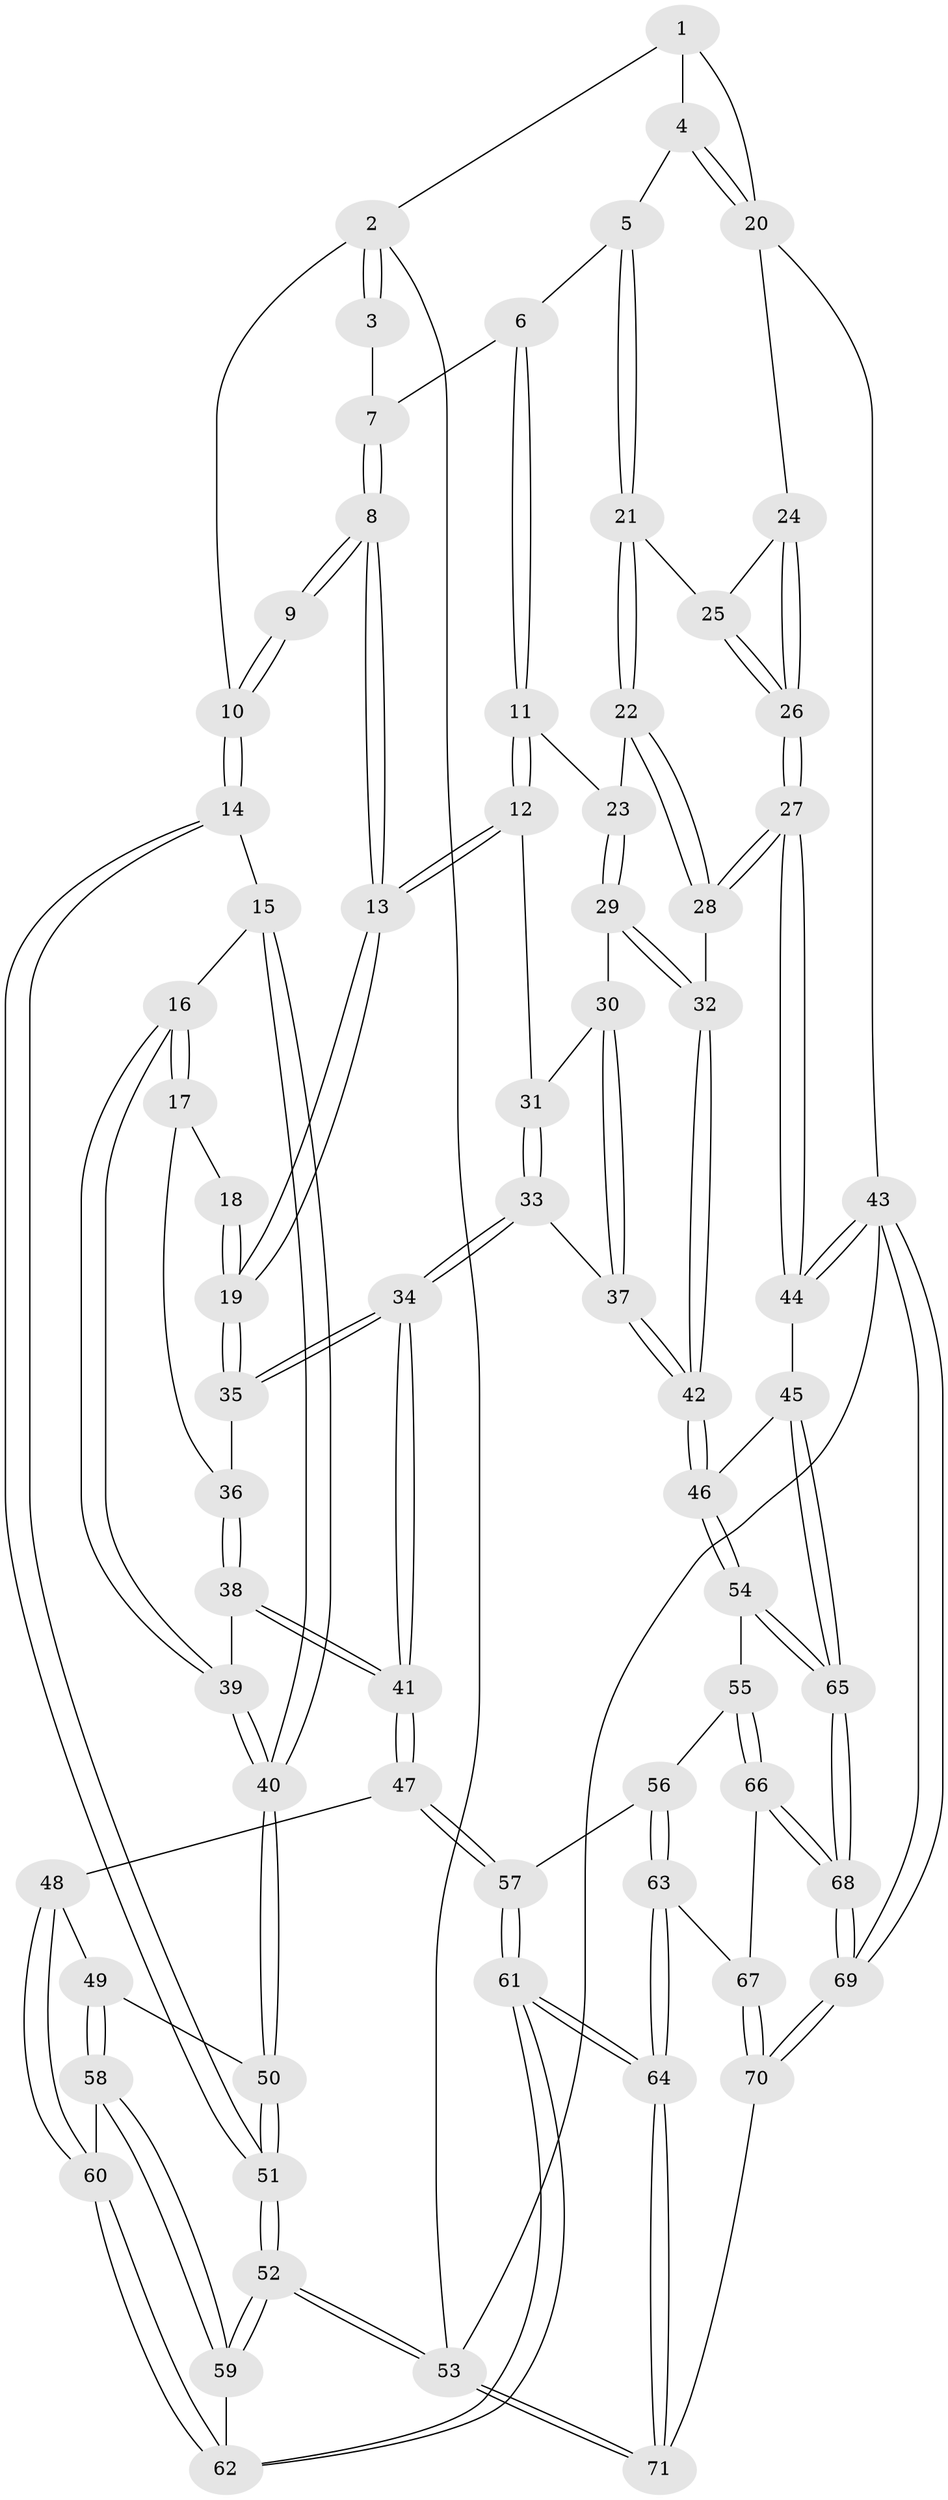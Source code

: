 // Generated by graph-tools (version 1.1) at 2025/51/03/09/25 03:51:06]
// undirected, 71 vertices, 174 edges
graph export_dot {
graph [start="1"]
  node [color=gray90,style=filled];
  1 [pos="+0.7456295084218825+0"];
  2 [pos="+0+0"];
  3 [pos="+0.3960323170048342+0"];
  4 [pos="+0.7851501432296903+0.13538683837167842"];
  5 [pos="+0.7846130133436869+0.13715116005283556"];
  6 [pos="+0.6280055519680164+0.15954063195376583"];
  7 [pos="+0.39680150625538235+0"];
  8 [pos="+0.3388557609377965+0.15877100166206637"];
  9 [pos="+0.18353028860958132+0.16893565236322286"];
  10 [pos="+0+0.051658764701596825"];
  11 [pos="+0.5329997235696814+0.23830990784883518"];
  12 [pos="+0.5003896283637373+0.24791048736940538"];
  13 [pos="+0.37049196462806505+0.22323353689521053"];
  14 [pos="+0+0.12940156245252896"];
  15 [pos="+0.02144822144083497+0.3225507849035905"];
  16 [pos="+0.07311315883733054+0.3468687539913228"];
  17 [pos="+0.1518499200262467+0.3502923103300715"];
  18 [pos="+0.17270490272001338+0.2929890813213928"];
  19 [pos="+0.3495568608334704+0.2941173985554823"];
  20 [pos="+1+0"];
  21 [pos="+0.7890710054583431+0.1515930232336831"];
  22 [pos="+0.7782433649156018+0.19910200687279475"];
  23 [pos="+0.6199104043506498+0.3171515292135329"];
  24 [pos="+1+0.21938853960736"];
  25 [pos="+0.8676898043989952+0.20444950181075608"];
  26 [pos="+1+0.5308850203108332"];
  27 [pos="+1+0.6082838956415663"];
  28 [pos="+0.7677901440991489+0.3731358470556885"];
  29 [pos="+0.6370702099461497+0.3911197745301267"];
  30 [pos="+0.5572142644240136+0.37776920005725245"];
  31 [pos="+0.5130812895016337+0.29862312904692045"];
  32 [pos="+0.6694612866423325+0.42201296771172503"];
  33 [pos="+0.462061587916586+0.4690793005568236"];
  34 [pos="+0.36069686536605255+0.45003719194004954"];
  35 [pos="+0.34535699868323666+0.312916705831723"];
  36 [pos="+0.16694342119089187+0.3598483869089243"];
  37 [pos="+0.46658167202799217+0.47081826056620046"];
  38 [pos="+0.20060153077635007+0.4619134871350938"];
  39 [pos="+0.10440475730388263+0.45603056567640704"];
  40 [pos="+0.05978118080574683+0.5134671228036839"];
  41 [pos="+0.27977594339754286+0.5395129581637228"];
  42 [pos="+0.6101362622861263+0.5947174370396658"];
  43 [pos="+1+1"];
  44 [pos="+1+0.6227355259779935"];
  45 [pos="+0.8944774426885006+0.6580867436744737"];
  46 [pos="+0.6337580027638938+0.6840272349238883"];
  47 [pos="+0.2563595771392983+0.6297374079307102"];
  48 [pos="+0.20795303476179602+0.6470490996209811"];
  49 [pos="+0.07632424261590394+0.6282053297313629"];
  50 [pos="+0.017163824675733328+0.6057571486991613"];
  51 [pos="+0+0.6025721062537166"];
  52 [pos="+0+0.852004071953567"];
  53 [pos="+0+1"];
  54 [pos="+0.620539205598052+0.7008185291302311"];
  55 [pos="+0.5778476528146554+0.730925786168671"];
  56 [pos="+0.4154717814176996+0.7390622879156217"];
  57 [pos="+0.3209723120328196+0.6803739165852308"];
  58 [pos="+0.053667353872788606+0.7958530404135586"];
  59 [pos="+0+0.8554693455773409"];
  60 [pos="+0.14854013858519496+0.8564266357427226"];
  61 [pos="+0.19183139244590533+0.9787216537893386"];
  62 [pos="+0.15566737179468246+0.9209111484813199"];
  63 [pos="+0.3505371324904521+0.8954577812894668"];
  64 [pos="+0.24493481550637056+1"];
  65 [pos="+0.7706651971629245+0.9465989569575024"];
  66 [pos="+0.5656980947877214+0.8947697425431798"];
  67 [pos="+0.5493345178530276+0.9319560865790504"];
  68 [pos="+0.8032492842792657+1"];
  69 [pos="+1+1"];
  70 [pos="+0.46533146403564823+1"];
  71 [pos="+0.25265076007742804+1"];
  1 -- 2;
  1 -- 4;
  1 -- 20;
  2 -- 3;
  2 -- 3;
  2 -- 10;
  2 -- 53;
  3 -- 7;
  4 -- 5;
  4 -- 20;
  4 -- 20;
  5 -- 6;
  5 -- 21;
  5 -- 21;
  6 -- 7;
  6 -- 11;
  6 -- 11;
  7 -- 8;
  7 -- 8;
  8 -- 9;
  8 -- 9;
  8 -- 13;
  8 -- 13;
  9 -- 10;
  9 -- 10;
  10 -- 14;
  10 -- 14;
  11 -- 12;
  11 -- 12;
  11 -- 23;
  12 -- 13;
  12 -- 13;
  12 -- 31;
  13 -- 19;
  13 -- 19;
  14 -- 15;
  14 -- 51;
  14 -- 51;
  15 -- 16;
  15 -- 40;
  15 -- 40;
  16 -- 17;
  16 -- 17;
  16 -- 39;
  16 -- 39;
  17 -- 18;
  17 -- 36;
  18 -- 19;
  18 -- 19;
  19 -- 35;
  19 -- 35;
  20 -- 24;
  20 -- 43;
  21 -- 22;
  21 -- 22;
  21 -- 25;
  22 -- 23;
  22 -- 28;
  22 -- 28;
  23 -- 29;
  23 -- 29;
  24 -- 25;
  24 -- 26;
  24 -- 26;
  25 -- 26;
  25 -- 26;
  26 -- 27;
  26 -- 27;
  27 -- 28;
  27 -- 28;
  27 -- 44;
  27 -- 44;
  28 -- 32;
  29 -- 30;
  29 -- 32;
  29 -- 32;
  30 -- 31;
  30 -- 37;
  30 -- 37;
  31 -- 33;
  31 -- 33;
  32 -- 42;
  32 -- 42;
  33 -- 34;
  33 -- 34;
  33 -- 37;
  34 -- 35;
  34 -- 35;
  34 -- 41;
  34 -- 41;
  35 -- 36;
  36 -- 38;
  36 -- 38;
  37 -- 42;
  37 -- 42;
  38 -- 39;
  38 -- 41;
  38 -- 41;
  39 -- 40;
  39 -- 40;
  40 -- 50;
  40 -- 50;
  41 -- 47;
  41 -- 47;
  42 -- 46;
  42 -- 46;
  43 -- 44;
  43 -- 44;
  43 -- 69;
  43 -- 69;
  43 -- 53;
  44 -- 45;
  45 -- 46;
  45 -- 65;
  45 -- 65;
  46 -- 54;
  46 -- 54;
  47 -- 48;
  47 -- 57;
  47 -- 57;
  48 -- 49;
  48 -- 60;
  48 -- 60;
  49 -- 50;
  49 -- 58;
  49 -- 58;
  50 -- 51;
  50 -- 51;
  51 -- 52;
  51 -- 52;
  52 -- 53;
  52 -- 53;
  52 -- 59;
  52 -- 59;
  53 -- 71;
  53 -- 71;
  54 -- 55;
  54 -- 65;
  54 -- 65;
  55 -- 56;
  55 -- 66;
  55 -- 66;
  56 -- 57;
  56 -- 63;
  56 -- 63;
  57 -- 61;
  57 -- 61;
  58 -- 59;
  58 -- 59;
  58 -- 60;
  59 -- 62;
  60 -- 62;
  60 -- 62;
  61 -- 62;
  61 -- 62;
  61 -- 64;
  61 -- 64;
  63 -- 64;
  63 -- 64;
  63 -- 67;
  64 -- 71;
  64 -- 71;
  65 -- 68;
  65 -- 68;
  66 -- 67;
  66 -- 68;
  66 -- 68;
  67 -- 70;
  67 -- 70;
  68 -- 69;
  68 -- 69;
  69 -- 70;
  69 -- 70;
  70 -- 71;
}
